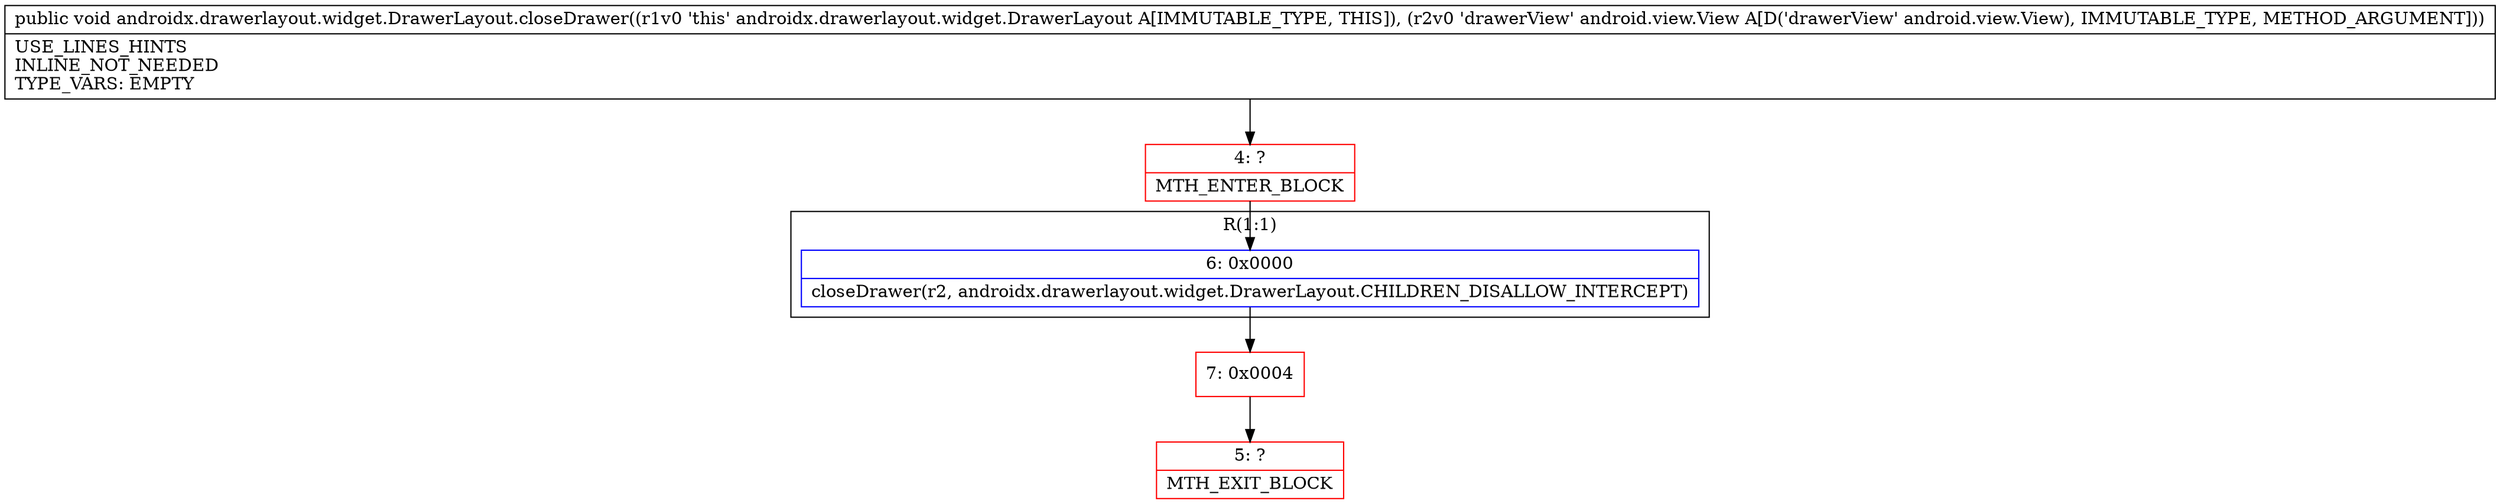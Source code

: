 digraph "CFG forandroidx.drawerlayout.widget.DrawerLayout.closeDrawer(Landroid\/view\/View;)V" {
subgraph cluster_Region_2009471042 {
label = "R(1:1)";
node [shape=record,color=blue];
Node_6 [shape=record,label="{6\:\ 0x0000|closeDrawer(r2, androidx.drawerlayout.widget.DrawerLayout.CHILDREN_DISALLOW_INTERCEPT)\l}"];
}
Node_4 [shape=record,color=red,label="{4\:\ ?|MTH_ENTER_BLOCK\l}"];
Node_7 [shape=record,color=red,label="{7\:\ 0x0004}"];
Node_5 [shape=record,color=red,label="{5\:\ ?|MTH_EXIT_BLOCK\l}"];
MethodNode[shape=record,label="{public void androidx.drawerlayout.widget.DrawerLayout.closeDrawer((r1v0 'this' androidx.drawerlayout.widget.DrawerLayout A[IMMUTABLE_TYPE, THIS]), (r2v0 'drawerView' android.view.View A[D('drawerView' android.view.View), IMMUTABLE_TYPE, METHOD_ARGUMENT]))  | USE_LINES_HINTS\lINLINE_NOT_NEEDED\lTYPE_VARS: EMPTY\l}"];
MethodNode -> Node_4;Node_6 -> Node_7;
Node_4 -> Node_6;
Node_7 -> Node_5;
}

